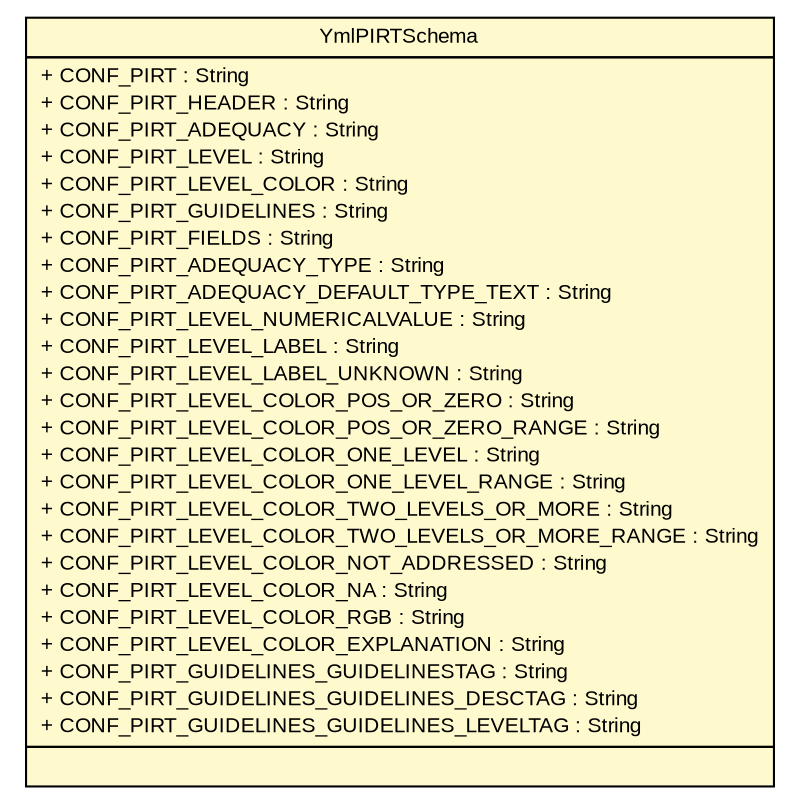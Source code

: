 #!/usr/local/bin/dot
#
# Class diagram 
# Generated by UMLGraph version R5_6-24-gf6e263 (http://www.umlgraph.org/)
#

digraph G {
	edge [fontname="arial",fontsize=10,labelfontname="arial",labelfontsize=10];
	node [fontname="arial",fontsize=10,shape=plaintext];
	nodesep=0.25;
	ranksep=0.5;
	// gov.sandia.cf.application.configuration.pirt.YmlPIRTSchema
	c449023 [label=<<table title="gov.sandia.cf.application.configuration.pirt.YmlPIRTSchema" border="0" cellborder="1" cellspacing="0" cellpadding="2" port="p" bgcolor="lemonChiffon" href="./YmlPIRTSchema.html">
		<tr><td><table border="0" cellspacing="0" cellpadding="1">
<tr><td align="center" balign="center"> YmlPIRTSchema </td></tr>
		</table></td></tr>
		<tr><td><table border="0" cellspacing="0" cellpadding="1">
<tr><td align="left" balign="left"> + CONF_PIRT : String </td></tr>
<tr><td align="left" balign="left"> + CONF_PIRT_HEADER : String </td></tr>
<tr><td align="left" balign="left"> + CONF_PIRT_ADEQUACY : String </td></tr>
<tr><td align="left" balign="left"> + CONF_PIRT_LEVEL : String </td></tr>
<tr><td align="left" balign="left"> + CONF_PIRT_LEVEL_COLOR : String </td></tr>
<tr><td align="left" balign="left"> + CONF_PIRT_GUIDELINES : String </td></tr>
<tr><td align="left" balign="left"> + CONF_PIRT_FIELDS : String </td></tr>
<tr><td align="left" balign="left"> + CONF_PIRT_ADEQUACY_TYPE : String </td></tr>
<tr><td align="left" balign="left"> + CONF_PIRT_ADEQUACY_DEFAULT_TYPE_TEXT : String </td></tr>
<tr><td align="left" balign="left"> + CONF_PIRT_LEVEL_NUMERICALVALUE : String </td></tr>
<tr><td align="left" balign="left"> + CONF_PIRT_LEVEL_LABEL : String </td></tr>
<tr><td align="left" balign="left"> + CONF_PIRT_LEVEL_LABEL_UNKNOWN : String </td></tr>
<tr><td align="left" balign="left"> + CONF_PIRT_LEVEL_COLOR_POS_OR_ZERO : String </td></tr>
<tr><td align="left" balign="left"> + CONF_PIRT_LEVEL_COLOR_POS_OR_ZERO_RANGE : String </td></tr>
<tr><td align="left" balign="left"> + CONF_PIRT_LEVEL_COLOR_ONE_LEVEL : String </td></tr>
<tr><td align="left" balign="left"> + CONF_PIRT_LEVEL_COLOR_ONE_LEVEL_RANGE : String </td></tr>
<tr><td align="left" balign="left"> + CONF_PIRT_LEVEL_COLOR_TWO_LEVELS_OR_MORE : String </td></tr>
<tr><td align="left" balign="left"> + CONF_PIRT_LEVEL_COLOR_TWO_LEVELS_OR_MORE_RANGE : String </td></tr>
<tr><td align="left" balign="left"> + CONF_PIRT_LEVEL_COLOR_NOT_ADDRESSED : String </td></tr>
<tr><td align="left" balign="left"> + CONF_PIRT_LEVEL_COLOR_NA : String </td></tr>
<tr><td align="left" balign="left"> + CONF_PIRT_LEVEL_COLOR_RGB : String </td></tr>
<tr><td align="left" balign="left"> + CONF_PIRT_LEVEL_COLOR_EXPLANATION : String </td></tr>
<tr><td align="left" balign="left"> + CONF_PIRT_GUIDELINES_GUIDELINESTAG : String </td></tr>
<tr><td align="left" balign="left"> + CONF_PIRT_GUIDELINES_GUIDELINES_DESCTAG : String </td></tr>
<tr><td align="left" balign="left"> + CONF_PIRT_GUIDELINES_GUIDELINES_LEVELTAG : String </td></tr>
		</table></td></tr>
		<tr><td><table border="0" cellspacing="0" cellpadding="1">
<tr><td align="left" balign="left">  </td></tr>
		</table></td></tr>
		</table>>, URL="./YmlPIRTSchema.html", fontname="arial", fontcolor="black", fontsize=10.0];
}

